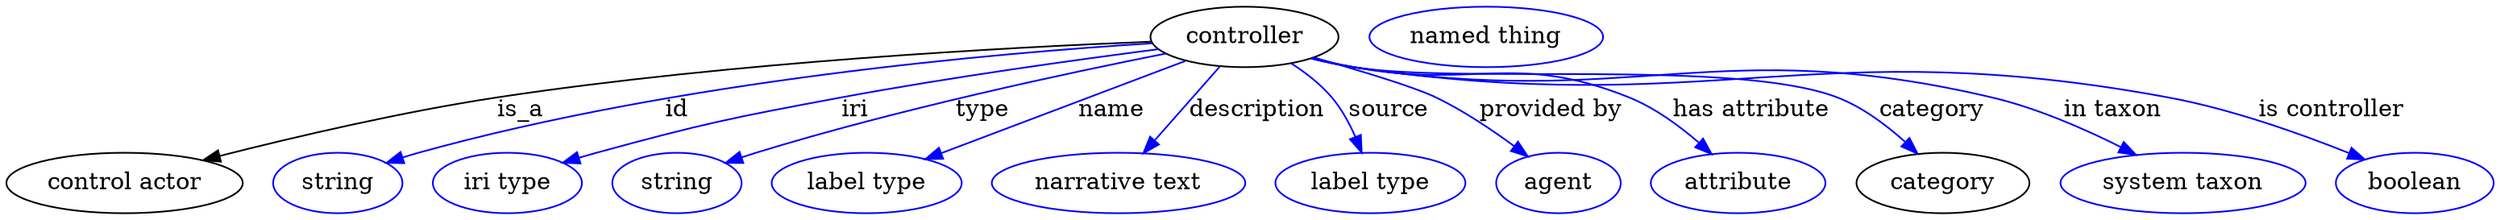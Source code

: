 digraph {
	graph [bb="0,0,1479,123"];
	node [label="\N"];
	controller	[height=0.5,
		label=controller,
		pos="737.19,105",
		width=1.5526];
	"control actor"	[height=0.5,
		pos="70.194,18",
		width=1.9498];
	controller -> "control actor"	[label=is_a,
		lp="306.19,61.5",
		pos="e,117.03,31.601 681.75,102.19 597.28,98.852 431.46,90.049 292.19,69 235.36,60.41 171.42,45.433 126.81,34.104"];
	id	[color=blue,
		height=0.5,
		label=string,
		pos="197.19,18",
		width=1.0652];
	controller -> id	[color=blue,
		label=id,
		lp="399.19,61.5",
		pos="e,226.18,29.996 682.36,101.19 590.45,95.437 400.16,78.998 245.19,36 242.08,35.137 238.89,34.175 235.69,33.159",
		style=solid];
	iri	[color=blue,
		height=0.5,
		label="iri type",
		pos="298.19,18",
		width=1.2277];
	controller -> iri	[color=blue,
		label=iri,
		lp="505.19,61.5",
		pos="e,331.48,29.946 685.97,97.721 637.25,91.467 561.98,81.076 497.19,69 432.22,56.888 415.99,53.271 352.19,36 348.62,35.031 344.92,33.979 \
341.22,32.889",
		style=solid];
	type	[color=blue,
		height=0.5,
		label=string,
		pos="399.19,18",
		width=1.0652];
	controller -> type	[color=blue,
		label=type,
		lp="581.19,61.5",
		pos="e,428.13,29.97 690.3,95.099 632.35,83.628 531.01,62.034 446.19,36 443.43,35.153 440.6,34.238 437.75,33.289",
		style=solid];
	name	[color=blue,
		height=0.5,
		label="label type",
		pos="512.19,18",
		width=1.5707];
	controller -> name	[color=blue,
		label=name,
		lp="658.19,61.5",
		pos="e,547.1,32.188 702.04,90.719 662.82,75.904 599.31,51.909 556.67,35.801",
		style=solid];
	description	[color=blue,
		height=0.5,
		label="narrative text",
		pos="662.19,18",
		width=2.0943];
	controller -> description	[color=blue,
		label=description,
		lp="744.69,61.5",
		pos="e,677.12,35.92 722.73,87.611 711.77,75.19 696.53,57.911 684.08,43.801",
		style=solid];
	source	[color=blue,
		height=0.5,
		label="label type",
		pos="812.19,18",
		width=1.5707];
	controller -> source	[color=blue,
		label=source,
		lp="823.19,61.5",
		pos="e,806.98,36.066 765.08,89.227 773.61,83.726 782.5,76.875 789.19,69 795,62.169 799.64,53.628 803.19,45.547",
		style=solid];
	"provided by"	[color=blue,
		height=0.5,
		label=agent,
		pos="924.19,18",
		width=1.0291];
	controller -> "provided by"	[color=blue,
		label="provided by",
		lp="919.69,61.5",
		pos="e,905.94,33.821 778.45,92.748 805.5,85.1 838.19,75.271 851.19,69 867.54,61.12 884.34,49.867 897.7,40.03",
		style=solid];
	"has attribute"	[color=blue,
		height=0.5,
		label=attribute,
		pos="1031.2,18",
		width=1.4443];
	controller -> "has attribute"	[color=blue,
		label="has attribute",
		lp="1039.2,61.5",
		pos="e,1015.4,35.187 777.27,92.364 785.15,90.357 793.4,88.452 801.19,87 873.71,73.493 897.75,96.511 966.19,69 981.54,62.831 996.35,51.962 \
1007.9,41.931",
		style=solid];
	category	[height=0.5,
		pos="1152.2,18",
		width=1.4263];
	controller -> category	[color=blue,
		label=category,
		lp="1146.7,61.5",
		pos="e,1137.1,35.686 776.88,92.16 784.87,90.145 793.25,88.289 801.19,87 864.71,76.69 1030.2,92.295 1090.2,69 1104.9,63.28 1118.9,52.705 \
1129.8,42.748",
		style=solid];
	"in taxon"	[color=blue,
		height=0.5,
		label="system taxon",
		pos="1294.2,18",
		width=2.022];
	controller -> "in taxon"	[color=blue,
		label="in taxon",
		lp="1253.2,61.5",
		pos="e,1266.7,34.776 776.52,92.152 784.61,90.11 793.13,88.247 801.19,87 968.72,61.094 1017.3,108.23 1182.2,69 1208.5,62.733 1236.4,50.352 \
1257.7,39.479",
		style=solid];
	"is controller"	[color=blue,
		height=0.5,
		label=boolean,
		pos="1432.2,18",
		width=1.2999];
	controller -> "is controller"	[color=blue,
		label="is controller",
		lp="1383.7,61.5",
		pos="e,1402.7,31.976 776.51,92.088 784.6,90.052 793.12,88.207 801.19,87 1014.5,55.115 1074.1,108.36 1286.2,69 1323.6,62.059 1364.4,47.442 \
1393.3,35.796",
		style=solid];
	"named thing_category"	[color=blue,
		height=0.5,
		label="named thing",
		pos="880.19,105",
		width=1.9318];
}
